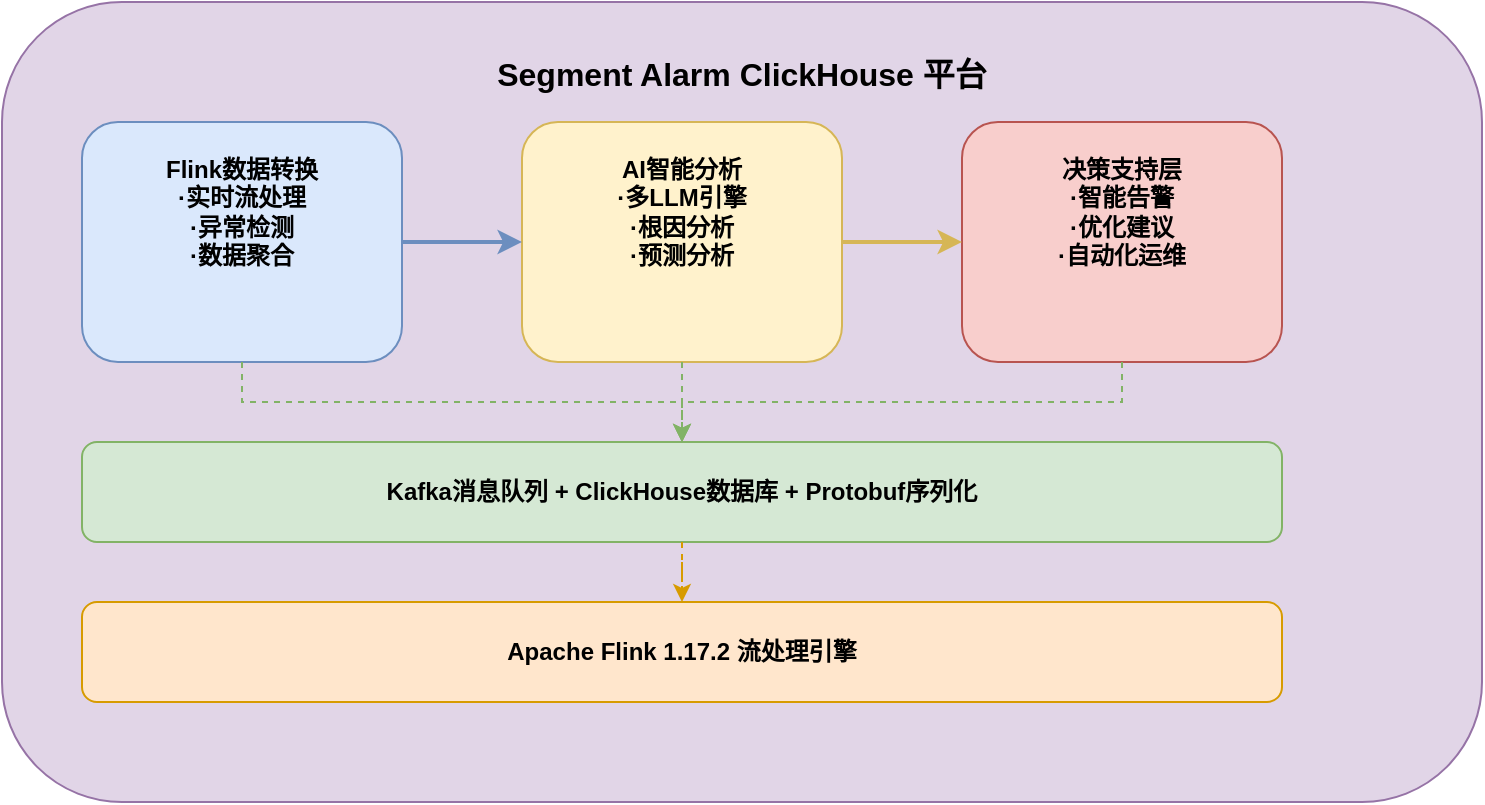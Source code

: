 <?xml version="1.0" encoding="UTF-8"?>
<mxfile version="22.1.11" type="device">
  <diagram name="Segment Alarm ClickHouse 平台架构" id="platform-architecture">
    <mxGraphModel dx="1422" dy="794" grid="1" gridSize="10" guides="1" tooltips="1" connect="1" arrows="1" fold="1" page="1" pageScale="1" pageWidth="827" pageHeight="1169" math="0" shadow="0">
      <root>
        <mxCell id="0" />
        <mxCell id="1" parent="0" />
        
        <!-- 主平台框架 -->
        <mxCell id="main-platform" value="Segment Alarm ClickHouse 平台" style="rounded=1;whiteSpace=wrap;html=1;fillColor=#e1d5e7;strokeColor=#9673a6;fontSize=16;fontStyle=1;verticalAlign=top;spacingTop=20;" parent="1" vertex="1">
          <mxGeometry x="40" y="40" width="740" height="400" as="geometry" />
        </mxCell>
        
        <!-- Flink数据转换模块 -->
        <mxCell id="flink-module" value="Flink数据转换&#xa;·实时流处理&#xa;·异常检测&#xa;·数据聚合" style="rounded=1;whiteSpace=wrap;html=1;fillColor=#dae8fc;strokeColor=#6c8ebf;fontSize=12;fontStyle=1;verticalAlign=top;spacingTop=10;" parent="1" vertex="1">
          <mxGeometry x="80" y="100" width="160" height="120" as="geometry" />
        </mxCell>
        
        <!-- AI智能分析模块 -->
        <mxCell id="ai-module" value="AI智能分析&#xa;·多LLM引擎&#xa;·根因分析&#xa;·预测分析" style="rounded=1;whiteSpace=wrap;html=1;fillColor=#fff2cc;strokeColor=#d6b656;fontSize=12;fontStyle=1;verticalAlign=top;spacingTop=10;" parent="1" vertex="1">
          <mxGeometry x="300" y="100" width="160" height="120" as="geometry" />
        </mxCell>
        
        <!-- 决策支持层模块 -->
        <mxCell id="decision-module" value="决策支持层&#xa;·智能告警&#xa;·优化建议&#xa;·自动化运维" style="rounded=1;whiteSpace=wrap;html=1;fillColor=#f8cecc;strokeColor=#b85450;fontSize=12;fontStyle=1;verticalAlign=top;spacingTop=10;" parent="1" vertex="1">
          <mxGeometry x="520" y="100" width="160" height="120" as="geometry" />
        </mxCell>
        
        <!-- 连接箭头 -->
        <mxCell id="arrow1" value="" style="edgeStyle=orthogonalEdgeStyle;rounded=0;orthogonalLoop=1;jettySize=auto;html=1;strokeWidth=2;fillColor=#dae8fc;strokeColor=#6c8ebf;" parent="1" source="flink-module" target="ai-module" edge="1">
          <mxGeometry relative="1" as="geometry" />
        </mxCell>
        
        <mxCell id="arrow2" value="" style="edgeStyle=orthogonalEdgeStyle;rounded=0;orthogonalLoop=1;jettySize=auto;html=1;strokeWidth=2;fillColor=#fff2cc;strokeColor=#d6b656;" parent="1" source="ai-module" target="decision-module" edge="1">
          <mxGeometry relative="1" as="geometry" />
        </mxCell>
        
        <!-- 基础设施层 -->
        <mxCell id="infrastructure" value="Kafka消息队列 + ClickHouse数据库 + Protobuf序列化" style="rounded=1;whiteSpace=wrap;html=1;fillColor=#d5e8d4;strokeColor=#82b366;fontSize=12;fontStyle=1;" parent="1" vertex="1">
          <mxGeometry x="80" y="260" width="600" height="50" as="geometry" />
        </mxCell>
        
        <!-- 流处理引擎 -->
        <mxCell id="flink-engine" value="Apache Flink 1.17.2 流处理引擎" style="rounded=1;whiteSpace=wrap;html=1;fillColor=#ffe6cc;strokeColor=#d79b00;fontSize=12;fontStyle=1;" parent="1" vertex="1">
          <mxGeometry x="80" y="340" width="600" height="50" as="geometry" />
        </mxCell>
        
        <!-- 数据流箭头 -->
        <mxCell id="data-flow1" value="" style="edgeStyle=orthogonalEdgeStyle;rounded=0;orthogonalLoop=1;jettySize=auto;html=1;strokeWidth=1;fillColor=#d5e8d4;strokeColor=#82b366;dashed=1;" parent="1" source="flink-module" target="infrastructure" edge="1">
          <mxGeometry relative="1" as="geometry" />
        </mxCell>
        
        <mxCell id="data-flow2" value="" style="edgeStyle=orthogonalEdgeStyle;rounded=0;orthogonalLoop=1;jettySize=auto;html=1;strokeWidth=1;fillColor=#d5e8d4;strokeColor=#82b366;dashed=1;" parent="1" source="ai-module" target="infrastructure" edge="1">
          <mxGeometry relative="1" as="geometry" />
        </mxCell>
        
        <mxCell id="data-flow3" value="" style="edgeStyle=orthogonalEdgeStyle;rounded=0;orthogonalLoop=1;jettySize=auto;html=1;strokeWidth=1;fillColor=#d5e8d4;strokeColor=#82b366;dashed=1;" parent="1" source="decision-module" target="infrastructure" edge="1">
          <mxGeometry relative="1" as="geometry" />
        </mxCell>
        
        <mxCell id="engine-flow" value="" style="edgeStyle=orthogonalEdgeStyle;rounded=0;orthogonalLoop=1;jettySize=auto;html=1;strokeWidth=1;fillColor=#ffe6cc;strokeColor=#d79b00;dashed=1;" parent="1" source="infrastructure" target="flink-engine" edge="1">
          <mxGeometry relative="1" as="geometry" />
        </mxCell>
        
      </root>
    </mxGraphModel>
  </diagram>
</mxfile>
